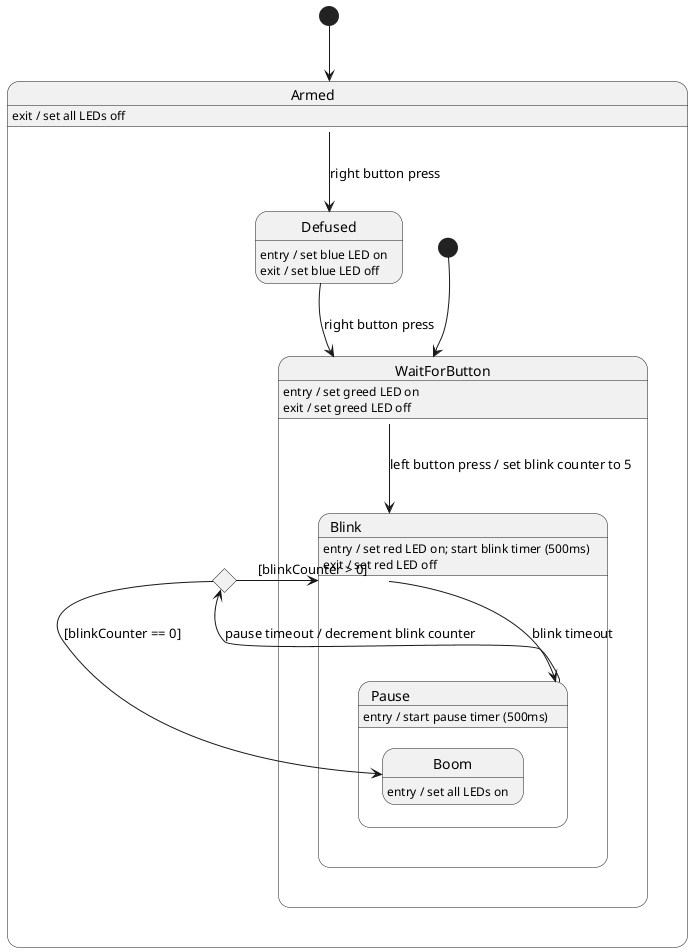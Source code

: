 @startuml time-bomb-state-diagram
[*] --> Armed
state Armed {
    [*] --> WaitForButton
    Armed : exit / set all LEDs off
    Armed --> Defused : right button press
    state WaitForButton {
        WaitForButton : entry / set greed LED on
        WaitForButton : exit / set greed LED off
        WaitForButton --> Blink : left button press / set blink counter to 5
    }
    state Blink {
        Blink : entry / set red LED on; start blink timer (500ms)
        Blink : exit / set red LED off
        Blink --> Pause : blink timeout
    }
    state PauseChoice <<choice>>
    state Pause {
        Pause : entry / start pause timer (500ms)
        Pause --> PauseChoice : pause timeout / decrement blink counter
        PauseChoice --> Blink : [blinkCounter > 0]
        PauseChoice --> Boom : [blinkCounter == 0]
    }
}
state Defused {
    Defused : entry / set blue LED on
    Defused : exit / set blue LED off
    Defused --> WaitForButton : right button press
}
state Boom {
    Boom : entry / set all LEDs on
}
@enduml